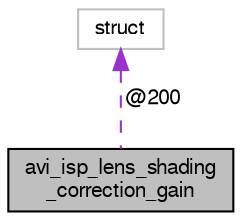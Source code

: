 digraph "avi_isp_lens_shading_correction_gain"
{
  edge [fontname="FreeSans",fontsize="10",labelfontname="FreeSans",labelfontsize="10"];
  node [fontname="FreeSans",fontsize="10",shape=record];
  Node1 [label="avi_isp_lens_shading\l_correction_gain",height=0.2,width=0.4,color="black", fillcolor="grey75", style="filled", fontcolor="black"];
  Node2 -> Node1 [dir="back",color="darkorchid3",fontsize="10",style="dashed",label=" @200" ,fontname="FreeSans"];
  Node2 [label="struct",height=0.2,width=0.4,color="grey75", fillcolor="white", style="filled"];
}
